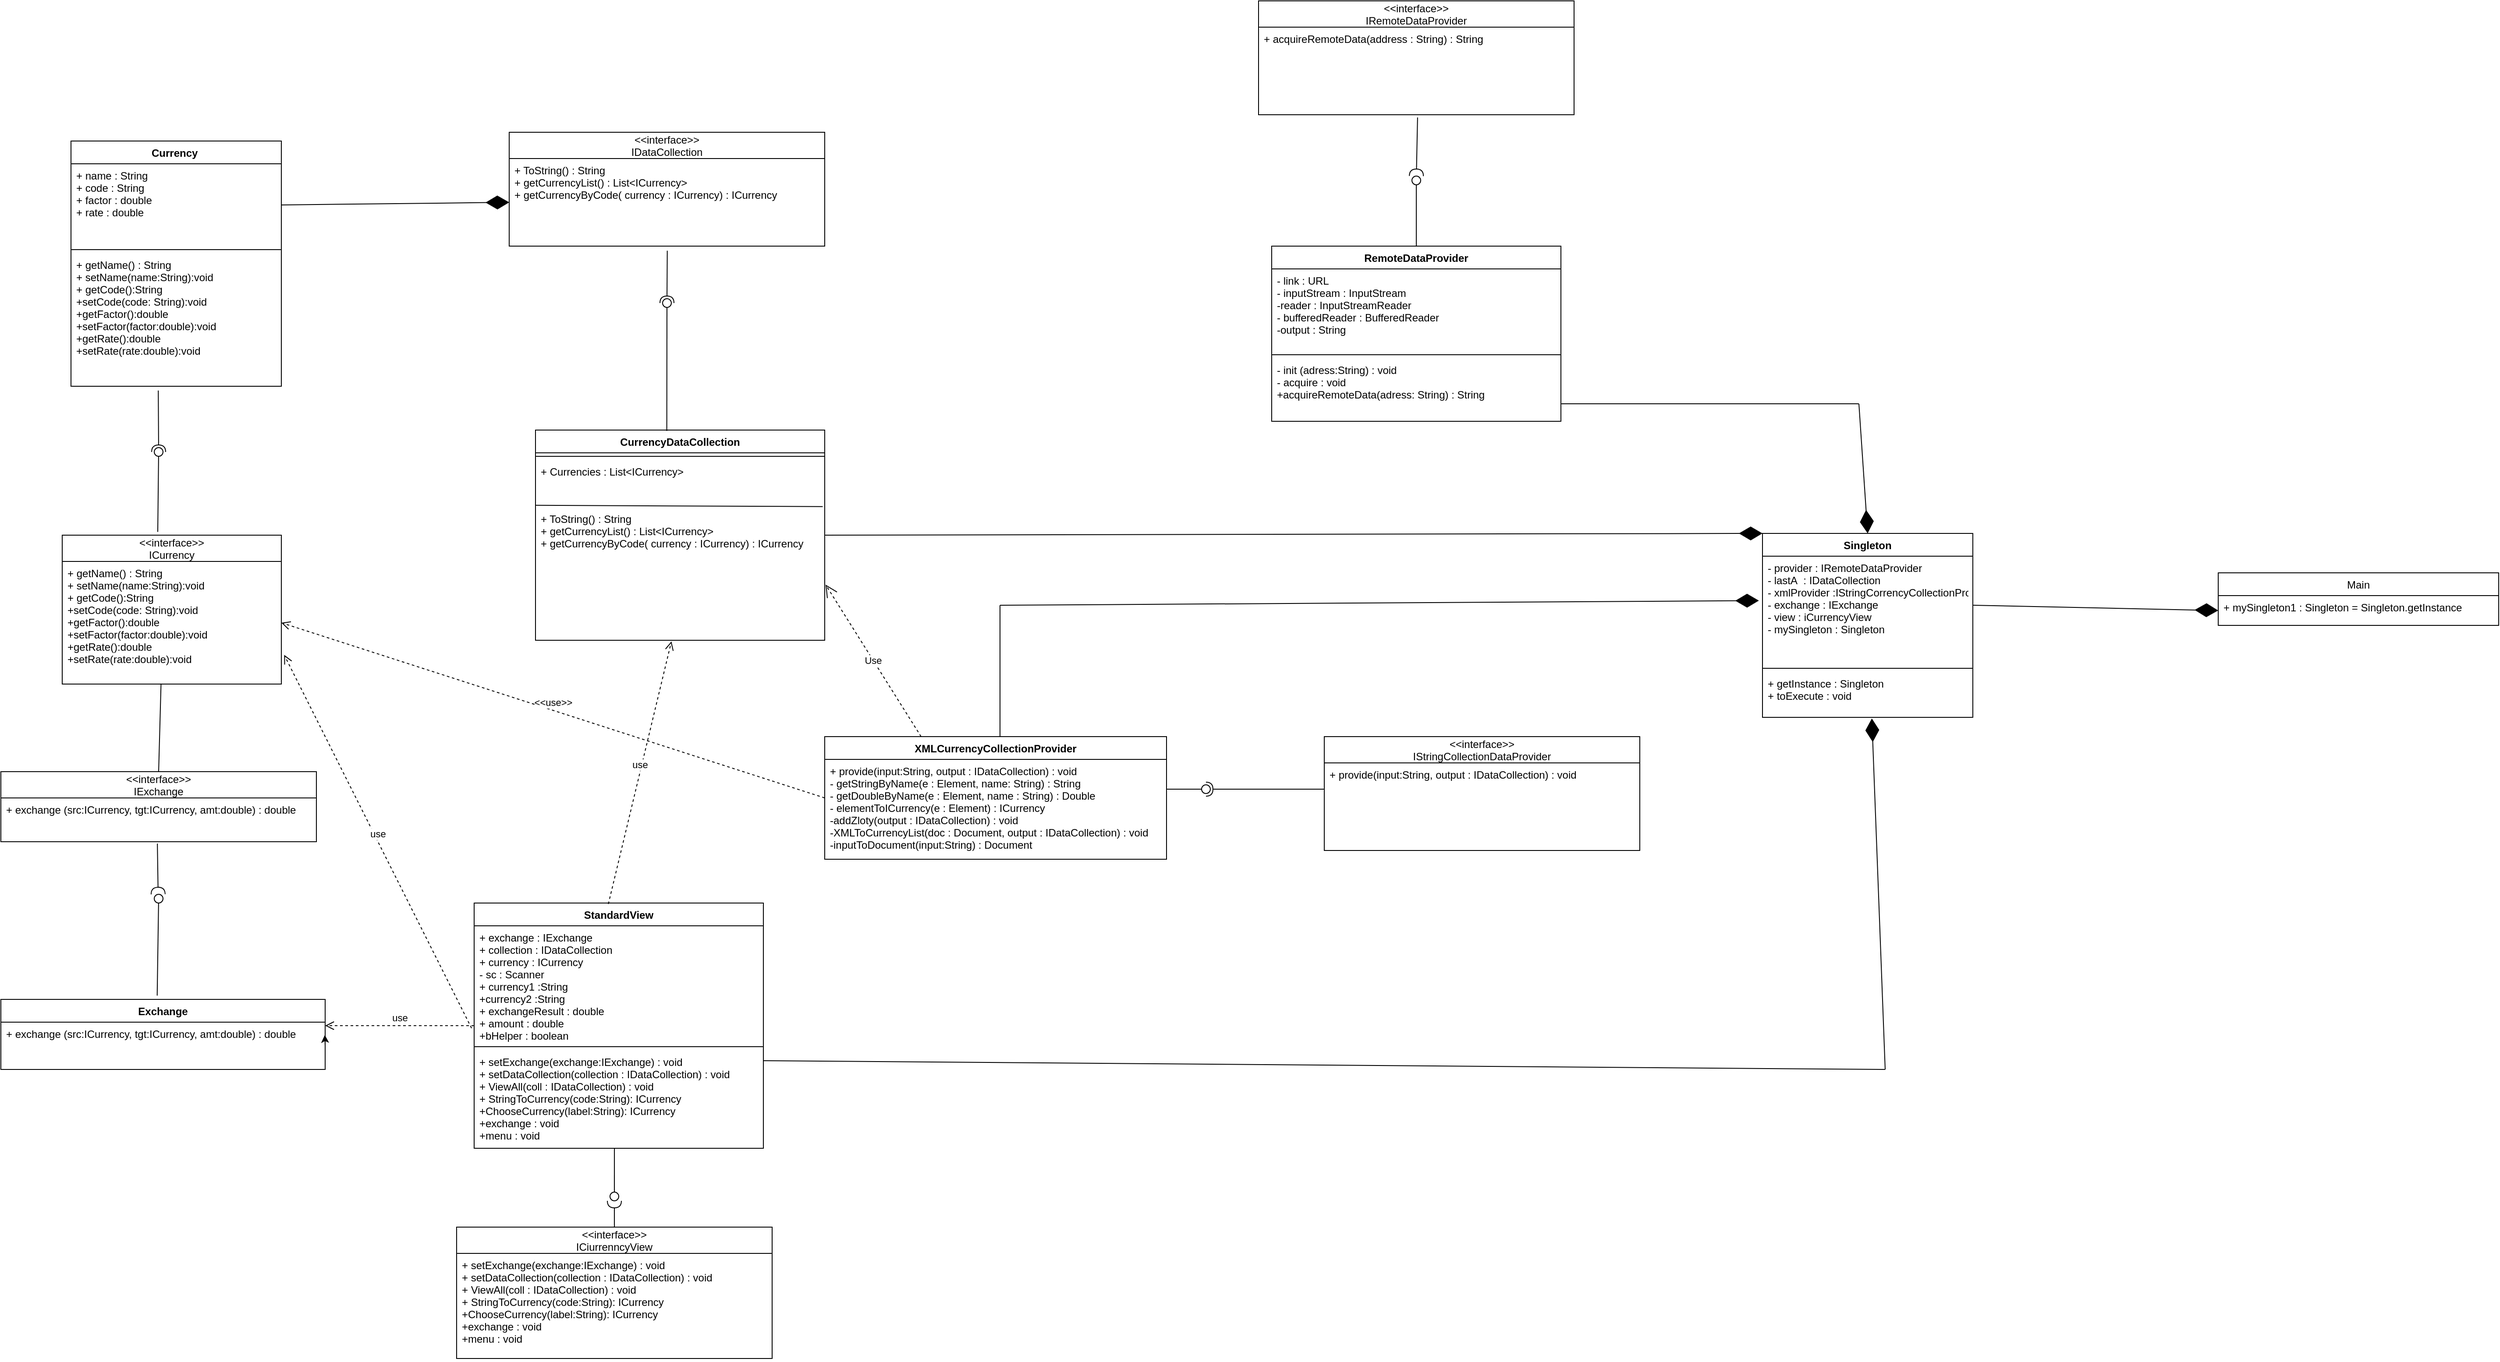 <mxfile version="20.0.0" type="github">
  <diagram name="Page-1" id="e7e014a7-5840-1c2e-5031-d8a46d1fe8dd">
    <mxGraphModel dx="2276" dy="1668" grid="1" gridSize="10" guides="1" tooltips="1" connect="1" arrows="1" fold="1" page="1" pageScale="1" pageWidth="1169" pageHeight="826" background="none" math="0" shadow="0">
      <root>
        <mxCell id="0" />
        <mxCell id="1" parent="0" />
        <mxCell id="wujaI06FqgxsOlqvse-v-41" value="Currency " style="swimlane;fontStyle=1;align=center;verticalAlign=top;childLayout=stackLayout;horizontal=1;startSize=26;horizontalStack=0;resizeParent=1;resizeParentMax=0;resizeLast=0;collapsible=1;marginBottom=0;" vertex="1" parent="1">
          <mxGeometry x="200" y="-140" width="240" height="280" as="geometry" />
        </mxCell>
        <mxCell id="wujaI06FqgxsOlqvse-v-42" value="+ name : String&#xa;+ code : String&#xa;+ factor : double&#xa;+ rate : double" style="text;strokeColor=none;fillColor=none;align=left;verticalAlign=top;spacingLeft=4;spacingRight=4;overflow=hidden;rotatable=0;points=[[0,0.5],[1,0.5]];portConstraint=eastwest;" vertex="1" parent="wujaI06FqgxsOlqvse-v-41">
          <mxGeometry y="26" width="240" height="94" as="geometry" />
        </mxCell>
        <mxCell id="wujaI06FqgxsOlqvse-v-43" value="" style="line;strokeWidth=1;fillColor=none;align=left;verticalAlign=middle;spacingTop=-1;spacingLeft=3;spacingRight=3;rotatable=0;labelPosition=right;points=[];portConstraint=eastwest;" vertex="1" parent="wujaI06FqgxsOlqvse-v-41">
          <mxGeometry y="120" width="240" height="8" as="geometry" />
        </mxCell>
        <mxCell id="wujaI06FqgxsOlqvse-v-44" value="+ getName() : String&#xa;+ setName(name:String):void&#xa;+ getCode():String&#xa;+setCode(code: String):void&#xa;+getFactor():double&#xa;+setFactor(factor:double):void&#xa;+getRate():double&#xa;+setRate(rate:double):void" style="text;strokeColor=none;fillColor=none;align=left;verticalAlign=top;spacingLeft=4;spacingRight=4;overflow=hidden;rotatable=0;points=[[0,0.5],[1,0.5]];portConstraint=eastwest;" vertex="1" parent="wujaI06FqgxsOlqvse-v-41">
          <mxGeometry y="128" width="240" height="152" as="geometry" />
        </mxCell>
        <mxCell id="wujaI06FqgxsOlqvse-v-181" style="edgeStyle=orthogonalEdgeStyle;rounded=0;orthogonalLoop=1;jettySize=auto;html=1;exitX=1;exitY=0.5;exitDx=0;exitDy=0;" edge="1" parent="wujaI06FqgxsOlqvse-v-41" source="wujaI06FqgxsOlqvse-v-42" target="wujaI06FqgxsOlqvse-v-42">
          <mxGeometry relative="1" as="geometry" />
        </mxCell>
        <mxCell id="wujaI06FqgxsOlqvse-v-56" value="&lt;&lt;interface&gt;&gt;&#xa;ICurrency" style="swimlane;fontStyle=0;childLayout=stackLayout;horizontal=1;startSize=30;fillColor=none;horizontalStack=0;resizeParent=1;resizeParentMax=0;resizeLast=0;collapsible=1;marginBottom=0;" vertex="1" parent="1">
          <mxGeometry x="190" y="310" width="250" height="170" as="geometry" />
        </mxCell>
        <mxCell id="wujaI06FqgxsOlqvse-v-59" value="+ getName() : String&#xa;+ setName(name:String):void&#xa;+ getCode():String&#xa;+setCode(code: String):void&#xa;+getFactor():double&#xa;+setFactor(factor:double):void&#xa;+getRate():double&#xa;+setRate(rate:double):void" style="text;strokeColor=none;fillColor=none;align=left;verticalAlign=top;spacingLeft=4;spacingRight=4;overflow=hidden;rotatable=0;points=[[0,0.5],[1,0.5]];portConstraint=eastwest;" vertex="1" parent="wujaI06FqgxsOlqvse-v-56">
          <mxGeometry y="30" width="250" height="140" as="geometry" />
        </mxCell>
        <mxCell id="wujaI06FqgxsOlqvse-v-69" value="Exchange" style="swimlane;fontStyle=1;align=center;verticalAlign=top;childLayout=stackLayout;horizontal=1;startSize=26;horizontalStack=0;resizeParent=1;resizeParentMax=0;resizeLast=0;collapsible=1;marginBottom=0;" vertex="1" parent="1">
          <mxGeometry x="120" y="840" width="370" height="80" as="geometry" />
        </mxCell>
        <mxCell id="wujaI06FqgxsOlqvse-v-70" value="+ exchange (src:ICurrency, tgt:ICurrency, amt:double) : double" style="text;strokeColor=none;fillColor=none;align=left;verticalAlign=top;spacingLeft=4;spacingRight=4;overflow=hidden;rotatable=0;points=[[0,0.5],[1,0.5]];portConstraint=eastwest;" vertex="1" parent="wujaI06FqgxsOlqvse-v-69">
          <mxGeometry y="26" width="370" height="54" as="geometry" />
        </mxCell>
        <mxCell id="wujaI06FqgxsOlqvse-v-93" style="edgeStyle=orthogonalEdgeStyle;rounded=0;orthogonalLoop=1;jettySize=auto;html=1;exitX=1;exitY=0.5;exitDx=0;exitDy=0;entryX=0.999;entryY=0.27;entryDx=0;entryDy=0;entryPerimeter=0;" edge="1" parent="wujaI06FqgxsOlqvse-v-69" source="wujaI06FqgxsOlqvse-v-70" target="wujaI06FqgxsOlqvse-v-70">
          <mxGeometry relative="1" as="geometry" />
        </mxCell>
        <mxCell id="wujaI06FqgxsOlqvse-v-76" value="&lt;&lt;interface&gt;&gt;&#xa;IExchange" style="swimlane;fontStyle=0;childLayout=stackLayout;horizontal=1;startSize=30;fillColor=none;horizontalStack=0;resizeParent=1;resizeParentMax=0;resizeLast=0;collapsible=1;marginBottom=0;" vertex="1" parent="1">
          <mxGeometry x="120" y="580" width="360" height="80" as="geometry" />
        </mxCell>
        <mxCell id="wujaI06FqgxsOlqvse-v-77" value="+ exchange (src:ICurrency, tgt:ICurrency, amt:double) : double" style="text;strokeColor=none;fillColor=none;align=left;verticalAlign=top;spacingLeft=4;spacingRight=4;overflow=hidden;rotatable=0;points=[[0,0.5],[1,0.5]];portConstraint=eastwest;" vertex="1" parent="wujaI06FqgxsOlqvse-v-76">
          <mxGeometry y="30" width="360" height="50" as="geometry" />
        </mxCell>
        <mxCell id="wujaI06FqgxsOlqvse-v-80" value="XMLCurrencyCollectionProvider&#xa;" style="swimlane;fontStyle=1;align=center;verticalAlign=top;childLayout=stackLayout;horizontal=1;startSize=26;horizontalStack=0;resizeParent=1;resizeParentMax=0;resizeLast=0;collapsible=1;marginBottom=0;" vertex="1" parent="1">
          <mxGeometry x="1060" y="540" width="390" height="140" as="geometry" />
        </mxCell>
        <mxCell id="wujaI06FqgxsOlqvse-v-81" value="+ provide(input:String, output : IDataCollection) : void&#xa;- getStringByName(e : Element, name: String) : String&#xa;- getDoubleByName(e : Element, name : String) : Double&#xa;- elementToICurrency(e : Element) : ICurrency&#xa;-addZloty(output : IDataCollection) : void&#xa;-XMLToCurrencyList(doc : Document, output : IDataCollection) : void&#xa;-inputToDocument(input:String) : Document&#xa;" style="text;strokeColor=none;fillColor=none;align=left;verticalAlign=top;spacingLeft=4;spacingRight=4;overflow=hidden;rotatable=0;points=[[0,0.5],[1,0.5]];portConstraint=eastwest;" vertex="1" parent="wujaI06FqgxsOlqvse-v-80">
          <mxGeometry y="26" width="390" height="114" as="geometry" />
        </mxCell>
        <mxCell id="wujaI06FqgxsOlqvse-v-82" value="" style="rounded=0;orthogonalLoop=1;jettySize=auto;html=1;endArrow=none;endFill=0;sketch=0;sourcePerimeterSpacing=0;targetPerimeterSpacing=0;" edge="1" parent="1" target="wujaI06FqgxsOlqvse-v-84">
          <mxGeometry relative="1" as="geometry">
            <mxPoint x="1450" y="600" as="sourcePoint" />
          </mxGeometry>
        </mxCell>
        <mxCell id="wujaI06FqgxsOlqvse-v-83" value="" style="rounded=0;orthogonalLoop=1;jettySize=auto;html=1;endArrow=halfCircle;endFill=0;entryX=0.5;entryY=0.5;endSize=6;strokeWidth=1;sketch=0;" edge="1" parent="1" target="wujaI06FqgxsOlqvse-v-84">
          <mxGeometry relative="1" as="geometry">
            <mxPoint x="1630" y="600" as="sourcePoint" />
          </mxGeometry>
        </mxCell>
        <mxCell id="wujaI06FqgxsOlqvse-v-84" value="" style="ellipse;whiteSpace=wrap;html=1;align=center;aspect=fixed;resizable=0;points=[];outlineConnect=0;sketch=0;" vertex="1" parent="1">
          <mxGeometry x="1490" y="595" width="10" height="10" as="geometry" />
        </mxCell>
        <mxCell id="wujaI06FqgxsOlqvse-v-85" value="&lt;&lt;interface&gt;&gt;&#xa;IStringCollectionDataProvider" style="swimlane;fontStyle=0;childLayout=stackLayout;horizontal=1;startSize=30;fillColor=none;horizontalStack=0;resizeParent=1;resizeParentMax=0;resizeLast=0;collapsible=1;marginBottom=0;" vertex="1" parent="1">
          <mxGeometry x="1630" y="540" width="360" height="130" as="geometry" />
        </mxCell>
        <mxCell id="wujaI06FqgxsOlqvse-v-86" value="+ provide(input:String, output : IDataCollection) : void" style="text;strokeColor=none;fillColor=none;align=left;verticalAlign=top;spacingLeft=4;spacingRight=4;overflow=hidden;rotatable=0;points=[[0,0.5],[1,0.5]];portConstraint=eastwest;" vertex="1" parent="wujaI06FqgxsOlqvse-v-85">
          <mxGeometry y="30" width="360" height="100" as="geometry" />
        </mxCell>
        <mxCell id="wujaI06FqgxsOlqvse-v-100" value="&lt;&lt;interface&gt;&gt;&#xa;IDataCollection" style="swimlane;fontStyle=0;childLayout=stackLayout;horizontal=1;startSize=30;fillColor=none;horizontalStack=0;resizeParent=1;resizeParentMax=0;resizeLast=0;collapsible=1;marginBottom=0;" vertex="1" parent="1">
          <mxGeometry x="700" y="-150" width="360" height="130" as="geometry" />
        </mxCell>
        <mxCell id="wujaI06FqgxsOlqvse-v-101" value="+ ToString() : String&#xa;+ getCurrencyList() : List&lt;ICurrency&gt;&#xa;+ getCurrencyByCode( currency : ICurrency) : ICurrency" style="text;strokeColor=none;fillColor=none;align=left;verticalAlign=top;spacingLeft=4;spacingRight=4;overflow=hidden;rotatable=0;points=[[0,0.5],[1,0.5]];portConstraint=eastwest;" vertex="1" parent="wujaI06FqgxsOlqvse-v-100">
          <mxGeometry y="30" width="360" height="100" as="geometry" />
        </mxCell>
        <mxCell id="wujaI06FqgxsOlqvse-v-106" value="CurrencyDataCollection" style="swimlane;fontStyle=1;align=center;verticalAlign=top;childLayout=stackLayout;horizontal=1;startSize=26;horizontalStack=0;resizeParent=1;resizeParentMax=0;resizeLast=0;collapsible=1;marginBottom=0;" vertex="1" parent="1">
          <mxGeometry x="730" y="190" width="330" height="240" as="geometry" />
        </mxCell>
        <mxCell id="wujaI06FqgxsOlqvse-v-108" value="" style="line;strokeWidth=1;fillColor=none;align=left;verticalAlign=middle;spacingTop=-1;spacingLeft=3;spacingRight=3;rotatable=0;labelPosition=right;points=[];portConstraint=eastwest;" vertex="1" parent="wujaI06FqgxsOlqvse-v-106">
          <mxGeometry y="26" width="330" height="8" as="geometry" />
        </mxCell>
        <mxCell id="wujaI06FqgxsOlqvse-v-179" value="" style="endArrow=none;html=1;rounded=0;entryX=0.993;entryY=-0.004;entryDx=0;entryDy=0;entryPerimeter=0;exitX=-0.001;exitY=-0.014;exitDx=0;exitDy=0;exitPerimeter=0;" edge="1" parent="wujaI06FqgxsOlqvse-v-106" source="wujaI06FqgxsOlqvse-v-109" target="wujaI06FqgxsOlqvse-v-109">
          <mxGeometry width="50" height="50" relative="1" as="geometry">
            <mxPoint y="100" as="sourcePoint" />
            <mxPoint x="50" y="50" as="targetPoint" />
          </mxGeometry>
        </mxCell>
        <mxCell id="wujaI06FqgxsOlqvse-v-107" value="+ Currencies : List&lt;ICurrency&gt;&#xa;" style="text;strokeColor=none;fillColor=none;align=left;verticalAlign=top;spacingLeft=4;spacingRight=4;overflow=hidden;rotatable=0;points=[[0,0.5],[1,0.5]];portConstraint=eastwest;" vertex="1" parent="wujaI06FqgxsOlqvse-v-106">
          <mxGeometry y="34" width="330" height="54" as="geometry" />
        </mxCell>
        <mxCell id="wujaI06FqgxsOlqvse-v-109" value="+ ToString() : String&#xa;+ getCurrencyList() : List&lt;ICurrency&gt;&#xa;+ getCurrencyByCode( currency : ICurrency) : ICurrency" style="text;strokeColor=none;fillColor=none;align=left;verticalAlign=top;spacingLeft=4;spacingRight=4;overflow=hidden;rotatable=0;points=[[0,0.5],[1,0.5]];portConstraint=eastwest;" vertex="1" parent="wujaI06FqgxsOlqvse-v-106">
          <mxGeometry y="88" width="330" height="152" as="geometry" />
        </mxCell>
        <mxCell id="wujaI06FqgxsOlqvse-v-114" value="&lt;&lt;interface&gt;&gt;&#xa;IRemoteDataProvider" style="swimlane;fontStyle=0;childLayout=stackLayout;horizontal=1;startSize=30;fillColor=none;horizontalStack=0;resizeParent=1;resizeParentMax=0;resizeLast=0;collapsible=1;marginBottom=0;" vertex="1" parent="1">
          <mxGeometry x="1555" y="-300" width="360" height="130" as="geometry" />
        </mxCell>
        <mxCell id="wujaI06FqgxsOlqvse-v-115" value="+ acquireRemoteData(address : String) : String" style="text;strokeColor=none;fillColor=none;align=left;verticalAlign=top;spacingLeft=4;spacingRight=4;overflow=hidden;rotatable=0;points=[[0,0.5],[1,0.5]];portConstraint=eastwest;" vertex="1" parent="wujaI06FqgxsOlqvse-v-114">
          <mxGeometry y="30" width="360" height="100" as="geometry" />
        </mxCell>
        <mxCell id="wujaI06FqgxsOlqvse-v-116" value="RemoteDataProvider" style="swimlane;fontStyle=1;align=center;verticalAlign=top;childLayout=stackLayout;horizontal=1;startSize=26;horizontalStack=0;resizeParent=1;resizeParentMax=0;resizeLast=0;collapsible=1;marginBottom=0;" vertex="1" parent="1">
          <mxGeometry x="1570" y="-20" width="330" height="200" as="geometry" />
        </mxCell>
        <mxCell id="wujaI06FqgxsOlqvse-v-117" value="- link : URL&#xa;- inputStream : InputStream&#xa;-reader : InputStreamReader&#xa;- bufferedReader : BufferedReader&#xa;-output : String" style="text;strokeColor=none;fillColor=none;align=left;verticalAlign=top;spacingLeft=4;spacingRight=4;overflow=hidden;rotatable=0;points=[[0,0.5],[1,0.5]];portConstraint=eastwest;" vertex="1" parent="wujaI06FqgxsOlqvse-v-116">
          <mxGeometry y="26" width="330" height="94" as="geometry" />
        </mxCell>
        <mxCell id="wujaI06FqgxsOlqvse-v-118" value="" style="line;strokeWidth=1;fillColor=none;align=left;verticalAlign=middle;spacingTop=-1;spacingLeft=3;spacingRight=3;rotatable=0;labelPosition=right;points=[];portConstraint=eastwest;" vertex="1" parent="wujaI06FqgxsOlqvse-v-116">
          <mxGeometry y="120" width="330" height="8" as="geometry" />
        </mxCell>
        <mxCell id="wujaI06FqgxsOlqvse-v-119" value="- init (adress:String) : void&#xa;- acquire : void&#xa;+acquireRemoteData(adress: String) : String" style="text;strokeColor=none;fillColor=none;align=left;verticalAlign=top;spacingLeft=4;spacingRight=4;overflow=hidden;rotatable=0;points=[[0,0.5],[1,0.5]];portConstraint=eastwest;" vertex="1" parent="wujaI06FqgxsOlqvse-v-116">
          <mxGeometry y="128" width="330" height="72" as="geometry" />
        </mxCell>
        <mxCell id="wujaI06FqgxsOlqvse-v-126" value="&lt;&lt;interface&gt;&gt;&#xa;ICiurrenncyView" style="swimlane;fontStyle=0;childLayout=stackLayout;horizontal=1;startSize=30;fillColor=none;horizontalStack=0;resizeParent=1;resizeParentMax=0;resizeLast=0;collapsible=1;marginBottom=0;" vertex="1" parent="1">
          <mxGeometry x="640" y="1100" width="360" height="150" as="geometry" />
        </mxCell>
        <mxCell id="wujaI06FqgxsOlqvse-v-127" value="+ setExchange(exchange:IExchange) : void&#xa;+ setDataCollection(collection : IDataCollection) : void&#xa;+ ViewAll(coll : IDataCollection) : void&#xa;+ StringToCurrency(code:String): ICurrency&#xa;+ChooseCurrency(label:String): ICurrency&#xa;+exchange : void&#xa;+menu : void" style="text;strokeColor=none;fillColor=none;align=left;verticalAlign=top;spacingLeft=4;spacingRight=4;overflow=hidden;rotatable=0;points=[[0,0.5],[1,0.5]];portConstraint=eastwest;" vertex="1" parent="wujaI06FqgxsOlqvse-v-126">
          <mxGeometry y="30" width="360" height="120" as="geometry" />
        </mxCell>
        <mxCell id="wujaI06FqgxsOlqvse-v-128" value="StandardView" style="swimlane;fontStyle=1;align=center;verticalAlign=top;childLayout=stackLayout;horizontal=1;startSize=26;horizontalStack=0;resizeParent=1;resizeParentMax=0;resizeLast=0;collapsible=1;marginBottom=0;" vertex="1" parent="1">
          <mxGeometry x="660" y="730" width="330" height="280" as="geometry" />
        </mxCell>
        <mxCell id="wujaI06FqgxsOlqvse-v-129" value="+ exchange : IExchange&#xa;+ collection : IDataCollection&#xa;+ currency : ICurrency&#xa;- sc : Scanner&#xa;+ currency1 :String&#xa;+currency2 :String&#xa;+ exchangeResult : double&#xa;+ amount : double&#xa;+bHelper : boolean&#xa;" style="text;strokeColor=none;fillColor=none;align=left;verticalAlign=top;spacingLeft=4;spacingRight=4;overflow=hidden;rotatable=0;points=[[0,0.5],[1,0.5]];portConstraint=eastwest;" vertex="1" parent="wujaI06FqgxsOlqvse-v-128">
          <mxGeometry y="26" width="330" height="134" as="geometry" />
        </mxCell>
        <mxCell id="wujaI06FqgxsOlqvse-v-130" value="" style="line;strokeWidth=1;fillColor=none;align=left;verticalAlign=middle;spacingTop=-1;spacingLeft=3;spacingRight=3;rotatable=0;labelPosition=right;points=[];portConstraint=eastwest;" vertex="1" parent="wujaI06FqgxsOlqvse-v-128">
          <mxGeometry y="160" width="330" height="8" as="geometry" />
        </mxCell>
        <mxCell id="wujaI06FqgxsOlqvse-v-131" value="+ setExchange(exchange:IExchange) : void&#xa;+ setDataCollection(collection : IDataCollection) : void&#xa;+ ViewAll(coll : IDataCollection) : void&#xa;+ StringToCurrency(code:String): ICurrency&#xa;+ChooseCurrency(label:String): ICurrency&#xa;+exchange : void&#xa;+menu : void" style="text;strokeColor=none;fillColor=none;align=left;verticalAlign=top;spacingLeft=4;spacingRight=4;overflow=hidden;rotatable=0;points=[[0,0.5],[1,0.5]];portConstraint=eastwest;" vertex="1" parent="wujaI06FqgxsOlqvse-v-128">
          <mxGeometry y="168" width="330" height="112" as="geometry" />
        </mxCell>
        <mxCell id="wujaI06FqgxsOlqvse-v-135" value="Main" style="swimlane;fontStyle=0;childLayout=stackLayout;horizontal=1;startSize=26;fillColor=none;horizontalStack=0;resizeParent=1;resizeParentMax=0;resizeLast=0;collapsible=1;marginBottom=0;" vertex="1" parent="1">
          <mxGeometry x="2650" y="353" width="320" height="60" as="geometry" />
        </mxCell>
        <mxCell id="wujaI06FqgxsOlqvse-v-138" value="+ mySingleton1 : Singleton = Singleton.getInstance" style="text;strokeColor=none;fillColor=none;align=left;verticalAlign=top;spacingLeft=4;spacingRight=4;overflow=hidden;rotatable=0;points=[[0,0.5],[1,0.5]];portConstraint=eastwest;" vertex="1" parent="wujaI06FqgxsOlqvse-v-135">
          <mxGeometry y="26" width="320" height="34" as="geometry" />
        </mxCell>
        <mxCell id="wujaI06FqgxsOlqvse-v-149" value="Singleton" style="swimlane;fontStyle=1;align=center;verticalAlign=top;childLayout=stackLayout;horizontal=1;startSize=26;horizontalStack=0;resizeParent=1;resizeParentMax=0;resizeLast=0;collapsible=1;marginBottom=0;" vertex="1" parent="1">
          <mxGeometry x="2130" y="308" width="240" height="210" as="geometry" />
        </mxCell>
        <mxCell id="wujaI06FqgxsOlqvse-v-150" value="- provider : IRemoteDataProvider&#xa;- lastA  : IDataCollection&#xa;- xmlProvider :IStringCorrencyCollectionProvider&#xa;- exchange : IExchange&#xa;- view : iCurrencyView&#xa;- mySingleton : Singleton&#xa;" style="text;strokeColor=none;fillColor=none;align=left;verticalAlign=top;spacingLeft=4;spacingRight=4;overflow=hidden;rotatable=0;points=[[0,0.5],[1,0.5]];portConstraint=eastwest;" vertex="1" parent="wujaI06FqgxsOlqvse-v-149">
          <mxGeometry y="26" width="240" height="124" as="geometry" />
        </mxCell>
        <mxCell id="wujaI06FqgxsOlqvse-v-151" value="" style="line;strokeWidth=1;fillColor=none;align=left;verticalAlign=middle;spacingTop=-1;spacingLeft=3;spacingRight=3;rotatable=0;labelPosition=right;points=[];portConstraint=eastwest;" vertex="1" parent="wujaI06FqgxsOlqvse-v-149">
          <mxGeometry y="150" width="240" height="8" as="geometry" />
        </mxCell>
        <mxCell id="wujaI06FqgxsOlqvse-v-152" value="+ getInstance : Singleton&#xa;+ toExecute : void" style="text;strokeColor=none;fillColor=none;align=left;verticalAlign=top;spacingLeft=4;spacingRight=4;overflow=hidden;rotatable=0;points=[[0,0.5],[1,0.5]];portConstraint=eastwest;" vertex="1" parent="wujaI06FqgxsOlqvse-v-149">
          <mxGeometry y="158" width="240" height="52" as="geometry" />
        </mxCell>
        <mxCell id="wujaI06FqgxsOlqvse-v-161" value="" style="rounded=0;orthogonalLoop=1;jettySize=auto;html=1;endArrow=none;endFill=0;sketch=0;sourcePerimeterSpacing=0;targetPerimeterSpacing=0;exitX=0.436;exitY=-0.022;exitDx=0;exitDy=0;exitPerimeter=0;" edge="1" target="wujaI06FqgxsOlqvse-v-163" parent="1" source="wujaI06FqgxsOlqvse-v-56">
          <mxGeometry relative="1" as="geometry">
            <mxPoint x="280" y="215" as="sourcePoint" />
          </mxGeometry>
        </mxCell>
        <mxCell id="wujaI06FqgxsOlqvse-v-162" value="" style="rounded=0;orthogonalLoop=1;jettySize=auto;html=1;endArrow=halfCircle;endFill=0;entryX=0.5;entryY=0.5;endSize=6;strokeWidth=1;sketch=0;exitX=0.415;exitY=1.032;exitDx=0;exitDy=0;exitPerimeter=0;" edge="1" target="wujaI06FqgxsOlqvse-v-163" parent="1" source="wujaI06FqgxsOlqvse-v-44">
          <mxGeometry relative="1" as="geometry">
            <mxPoint x="320" y="215" as="sourcePoint" />
          </mxGeometry>
        </mxCell>
        <mxCell id="wujaI06FqgxsOlqvse-v-163" value="" style="ellipse;whiteSpace=wrap;html=1;align=center;aspect=fixed;resizable=0;points=[];outlineConnect=0;sketch=0;" vertex="1" parent="1">
          <mxGeometry x="295" y="210" width="10" height="10" as="geometry" />
        </mxCell>
        <mxCell id="wujaI06FqgxsOlqvse-v-168" value="" style="rounded=0;orthogonalLoop=1;jettySize=auto;html=1;endArrow=none;endFill=0;sketch=0;sourcePerimeterSpacing=0;targetPerimeterSpacing=0;exitX=0.482;exitY=-0.054;exitDx=0;exitDy=0;exitPerimeter=0;" edge="1" target="wujaI06FqgxsOlqvse-v-170" parent="1" source="wujaI06FqgxsOlqvse-v-69">
          <mxGeometry relative="1" as="geometry">
            <mxPoint x="270" y="645" as="sourcePoint" />
          </mxGeometry>
        </mxCell>
        <mxCell id="wujaI06FqgxsOlqvse-v-169" value="" style="rounded=0;orthogonalLoop=1;jettySize=auto;html=1;endArrow=halfCircle;endFill=0;endSize=6;strokeWidth=1;sketch=0;exitX=0.496;exitY=1.042;exitDx=0;exitDy=0;exitPerimeter=0;" edge="1" parent="1" source="wujaI06FqgxsOlqvse-v-77">
          <mxGeometry relative="1" as="geometry">
            <mxPoint x="299.44" y="675" as="sourcePoint" />
            <mxPoint x="299.44" y="720" as="targetPoint" />
          </mxGeometry>
        </mxCell>
        <mxCell id="wujaI06FqgxsOlqvse-v-170" value="" style="ellipse;whiteSpace=wrap;html=1;align=center;aspect=fixed;resizable=0;points=[];outlineConnect=0;sketch=0;" vertex="1" parent="1">
          <mxGeometry x="295" y="720" width="10" height="10" as="geometry" />
        </mxCell>
        <mxCell id="wujaI06FqgxsOlqvse-v-172" value="" style="endArrow=none;html=1;rounded=0;entryX=0.451;entryY=0.996;entryDx=0;entryDy=0;entryPerimeter=0;exitX=0.5;exitY=0;exitDx=0;exitDy=0;" edge="1" parent="1" source="wujaI06FqgxsOlqvse-v-76" target="wujaI06FqgxsOlqvse-v-59">
          <mxGeometry width="50" height="50" relative="1" as="geometry">
            <mxPoint x="270" y="530" as="sourcePoint" />
            <mxPoint x="320" y="480" as="targetPoint" />
          </mxGeometry>
        </mxCell>
        <mxCell id="wujaI06FqgxsOlqvse-v-173" value="" style="rounded=0;orthogonalLoop=1;jettySize=auto;html=1;endArrow=none;endFill=0;sketch=0;sourcePerimeterSpacing=0;targetPerimeterSpacing=0;exitX=0.454;exitY=0.004;exitDx=0;exitDy=0;exitPerimeter=0;" edge="1" target="wujaI06FqgxsOlqvse-v-175" parent="1" source="wujaI06FqgxsOlqvse-v-106">
          <mxGeometry relative="1" as="geometry">
            <mxPoint x="860" y="45" as="sourcePoint" />
          </mxGeometry>
        </mxCell>
        <mxCell id="wujaI06FqgxsOlqvse-v-174" value="" style="rounded=0;orthogonalLoop=1;jettySize=auto;html=1;endArrow=halfCircle;endFill=0;entryX=0.5;entryY=0.5;endSize=6;strokeWidth=1;sketch=0;exitX=0.501;exitY=1.053;exitDx=0;exitDy=0;exitPerimeter=0;" edge="1" target="wujaI06FqgxsOlqvse-v-175" parent="1" source="wujaI06FqgxsOlqvse-v-101">
          <mxGeometry relative="1" as="geometry">
            <mxPoint x="900" y="45" as="sourcePoint" />
          </mxGeometry>
        </mxCell>
        <mxCell id="wujaI06FqgxsOlqvse-v-175" value="" style="ellipse;whiteSpace=wrap;html=1;align=center;aspect=fixed;resizable=0;points=[];outlineConnect=0;sketch=0;" vertex="1" parent="1">
          <mxGeometry x="875" y="40" width="10" height="10" as="geometry" />
        </mxCell>
        <mxCell id="wujaI06FqgxsOlqvse-v-180" value="" style="endArrow=diamondThin;endFill=1;endSize=24;html=1;rounded=0;entryX=0;entryY=0.5;entryDx=0;entryDy=0;exitX=1;exitY=0.5;exitDx=0;exitDy=0;" edge="1" parent="1" source="wujaI06FqgxsOlqvse-v-42" target="wujaI06FqgxsOlqvse-v-101">
          <mxGeometry width="160" relative="1" as="geometry">
            <mxPoint x="460" y="-70" as="sourcePoint" />
            <mxPoint x="620" y="-70" as="targetPoint" />
          </mxGeometry>
        </mxCell>
        <mxCell id="wujaI06FqgxsOlqvse-v-191" value="&amp;lt;&amp;lt;use&amp;gt;&amp;gt;" style="html=1;verticalAlign=bottom;endArrow=open;dashed=1;endSize=8;rounded=0;entryX=1;entryY=0.5;entryDx=0;entryDy=0;" edge="1" parent="1" target="wujaI06FqgxsOlqvse-v-59">
          <mxGeometry relative="1" as="geometry">
            <mxPoint x="1060" y="610" as="sourcePoint" />
            <mxPoint x="980" y="610" as="targetPoint" />
            <Array as="points" />
          </mxGeometry>
        </mxCell>
        <mxCell id="wujaI06FqgxsOlqvse-v-192" value="Use" style="endArrow=open;endSize=12;dashed=1;html=1;rounded=0;exitX=0.282;exitY=0;exitDx=0;exitDy=0;exitPerimeter=0;entryX=1.003;entryY=0.582;entryDx=0;entryDy=0;entryPerimeter=0;" edge="1" parent="1" source="wujaI06FqgxsOlqvse-v-80" target="wujaI06FqgxsOlqvse-v-109">
          <mxGeometry width="160" relative="1" as="geometry">
            <mxPoint x="1050" y="490" as="sourcePoint" />
            <mxPoint x="1170" y="370" as="targetPoint" />
          </mxGeometry>
        </mxCell>
        <mxCell id="wujaI06FqgxsOlqvse-v-193" value="" style="rounded=0;orthogonalLoop=1;jettySize=auto;html=1;endArrow=none;endFill=0;sketch=0;sourcePerimeterSpacing=0;targetPerimeterSpacing=0;exitX=0.5;exitY=0;exitDx=0;exitDy=0;" edge="1" target="wujaI06FqgxsOlqvse-v-195" parent="1" source="wujaI06FqgxsOlqvse-v-116">
          <mxGeometry relative="1" as="geometry">
            <mxPoint x="1701" y="-109" as="sourcePoint" />
          </mxGeometry>
        </mxCell>
        <mxCell id="wujaI06FqgxsOlqvse-v-194" value="" style="rounded=0;orthogonalLoop=1;jettySize=auto;html=1;endArrow=halfCircle;endFill=0;endSize=6;strokeWidth=1;sketch=0;exitX=0.504;exitY=1.031;exitDx=0;exitDy=0;exitPerimeter=0;" edge="1" target="wujaI06FqgxsOlqvse-v-195" parent="1" source="wujaI06FqgxsOlqvse-v-115">
          <mxGeometry relative="1" as="geometry">
            <mxPoint x="1741" y="-109" as="sourcePoint" />
            <mxPoint x="1725" y="-140" as="targetPoint" />
          </mxGeometry>
        </mxCell>
        <mxCell id="wujaI06FqgxsOlqvse-v-195" value="" style="ellipse;whiteSpace=wrap;html=1;align=center;aspect=fixed;resizable=0;points=[];outlineConnect=0;sketch=0;" vertex="1" parent="1">
          <mxGeometry x="1730" y="-100" width="10" height="10" as="geometry" />
        </mxCell>
        <mxCell id="wujaI06FqgxsOlqvse-v-200" value="" style="endArrow=none;html=1;rounded=0;" edge="1" parent="1">
          <mxGeometry width="50" height="50" relative="1" as="geometry">
            <mxPoint x="1900" y="160" as="sourcePoint" />
            <mxPoint x="2240" y="160" as="targetPoint" />
          </mxGeometry>
        </mxCell>
        <mxCell id="wujaI06FqgxsOlqvse-v-201" value="" style="endArrow=diamondThin;endFill=1;endSize=24;html=1;rounded=0;entryX=0.5;entryY=0;entryDx=0;entryDy=0;" edge="1" parent="1" target="wujaI06FqgxsOlqvse-v-149">
          <mxGeometry width="160" relative="1" as="geometry">
            <mxPoint x="2240" y="160" as="sourcePoint" />
            <mxPoint x="2400" y="160" as="targetPoint" />
          </mxGeometry>
        </mxCell>
        <mxCell id="wujaI06FqgxsOlqvse-v-203" value="" style="rounded=0;orthogonalLoop=1;jettySize=auto;html=1;endArrow=none;endFill=0;sketch=0;sourcePerimeterSpacing=0;targetPerimeterSpacing=0;exitX=0.485;exitY=1;exitDx=0;exitDy=0;exitPerimeter=0;" edge="1" target="wujaI06FqgxsOlqvse-v-205" parent="1" source="wujaI06FqgxsOlqvse-v-131">
          <mxGeometry relative="1" as="geometry">
            <mxPoint x="810" y="1055" as="sourcePoint" />
          </mxGeometry>
        </mxCell>
        <mxCell id="wujaI06FqgxsOlqvse-v-204" value="" style="rounded=0;orthogonalLoop=1;jettySize=auto;html=1;endArrow=halfCircle;endFill=0;endSize=6;strokeWidth=1;sketch=0;exitX=0.5;exitY=0;exitDx=0;exitDy=0;" edge="1" parent="1" source="wujaI06FqgxsOlqvse-v-126">
          <mxGeometry relative="1" as="geometry">
            <mxPoint x="850" y="1055" as="sourcePoint" />
            <mxPoint x="820" y="1070" as="targetPoint" />
          </mxGeometry>
        </mxCell>
        <mxCell id="wujaI06FqgxsOlqvse-v-205" value="" style="ellipse;whiteSpace=wrap;html=1;align=center;aspect=fixed;resizable=0;points=[];outlineConnect=0;sketch=0;" vertex="1" parent="1">
          <mxGeometry x="815" y="1060" width="10" height="10" as="geometry" />
        </mxCell>
        <mxCell id="wujaI06FqgxsOlqvse-v-207" value="use" style="html=1;verticalAlign=bottom;endArrow=open;dashed=1;endSize=8;rounded=0;" edge="1" parent="1">
          <mxGeometry relative="1" as="geometry">
            <mxPoint x="660" y="870" as="sourcePoint" />
            <mxPoint x="490" y="870" as="targetPoint" />
          </mxGeometry>
        </mxCell>
        <mxCell id="wujaI06FqgxsOlqvse-v-210" value="use" style="html=1;verticalAlign=bottom;endArrow=open;dashed=1;endSize=8;rounded=0;entryX=1.013;entryY=0.762;entryDx=0;entryDy=0;entryPerimeter=0;exitX=-0.009;exitY=0.872;exitDx=0;exitDy=0;exitPerimeter=0;" edge="1" parent="1" source="wujaI06FqgxsOlqvse-v-129" target="wujaI06FqgxsOlqvse-v-59">
          <mxGeometry relative="1" as="geometry">
            <mxPoint x="620" y="740" as="sourcePoint" />
            <mxPoint x="540" y="740" as="targetPoint" />
          </mxGeometry>
        </mxCell>
        <mxCell id="wujaI06FqgxsOlqvse-v-211" value="use" style="html=1;verticalAlign=bottom;endArrow=open;dashed=1;endSize=8;rounded=0;entryX=0.47;entryY=1.008;entryDx=0;entryDy=0;entryPerimeter=0;exitX=0.464;exitY=0.004;exitDx=0;exitDy=0;exitPerimeter=0;" edge="1" parent="1" source="wujaI06FqgxsOlqvse-v-128" target="wujaI06FqgxsOlqvse-v-109">
          <mxGeometry relative="1" as="geometry">
            <mxPoint x="820" y="720" as="sourcePoint" />
            <mxPoint x="750" y="650" as="targetPoint" />
          </mxGeometry>
        </mxCell>
        <mxCell id="wujaI06FqgxsOlqvse-v-216" value="" style="endArrow=none;html=1;rounded=0;" edge="1" parent="1">
          <mxGeometry width="50" height="50" relative="1" as="geometry">
            <mxPoint x="990" y="910" as="sourcePoint" />
            <mxPoint x="2270" y="920" as="targetPoint" />
          </mxGeometry>
        </mxCell>
        <mxCell id="wujaI06FqgxsOlqvse-v-217" value="" style="endArrow=diamondThin;endFill=1;endSize=24;html=1;rounded=0;entryX=0.52;entryY=1.024;entryDx=0;entryDy=0;entryPerimeter=0;" edge="1" parent="1" target="wujaI06FqgxsOlqvse-v-152">
          <mxGeometry width="160" relative="1" as="geometry">
            <mxPoint x="2270" y="920" as="sourcePoint" />
            <mxPoint x="2430" y="920" as="targetPoint" />
          </mxGeometry>
        </mxCell>
        <mxCell id="wujaI06FqgxsOlqvse-v-220" value="" style="endArrow=none;html=1;rounded=0;" edge="1" parent="1">
          <mxGeometry width="50" height="50" relative="1" as="geometry">
            <mxPoint x="1260" y="540" as="sourcePoint" />
            <mxPoint x="1260" y="390" as="targetPoint" />
          </mxGeometry>
        </mxCell>
        <mxCell id="wujaI06FqgxsOlqvse-v-221" value="" style="endArrow=diamondThin;endFill=1;endSize=24;html=1;rounded=0;entryX=-0.017;entryY=0.409;entryDx=0;entryDy=0;entryPerimeter=0;" edge="1" parent="1" target="wujaI06FqgxsOlqvse-v-150">
          <mxGeometry width="160" relative="1" as="geometry">
            <mxPoint x="1260" y="390" as="sourcePoint" />
            <mxPoint x="1420" y="390" as="targetPoint" />
          </mxGeometry>
        </mxCell>
        <mxCell id="wujaI06FqgxsOlqvse-v-224" value="" style="endArrow=diamondThin;endFill=1;endSize=24;html=1;rounded=0;entryX=0;entryY=0;entryDx=0;entryDy=0;" edge="1" parent="1" target="wujaI06FqgxsOlqvse-v-149">
          <mxGeometry width="160" relative="1" as="geometry">
            <mxPoint x="1060" y="310" as="sourcePoint" />
            <mxPoint x="1220" y="310" as="targetPoint" />
          </mxGeometry>
        </mxCell>
        <mxCell id="wujaI06FqgxsOlqvse-v-225" value="" style="endArrow=diamondThin;endFill=1;endSize=24;html=1;rounded=0;entryX=0;entryY=0.5;entryDx=0;entryDy=0;" edge="1" parent="1" target="wujaI06FqgxsOlqvse-v-138">
          <mxGeometry width="160" relative="1" as="geometry">
            <mxPoint x="2370" y="390" as="sourcePoint" />
            <mxPoint x="2530" y="390" as="targetPoint" />
          </mxGeometry>
        </mxCell>
      </root>
    </mxGraphModel>
  </diagram>
</mxfile>
